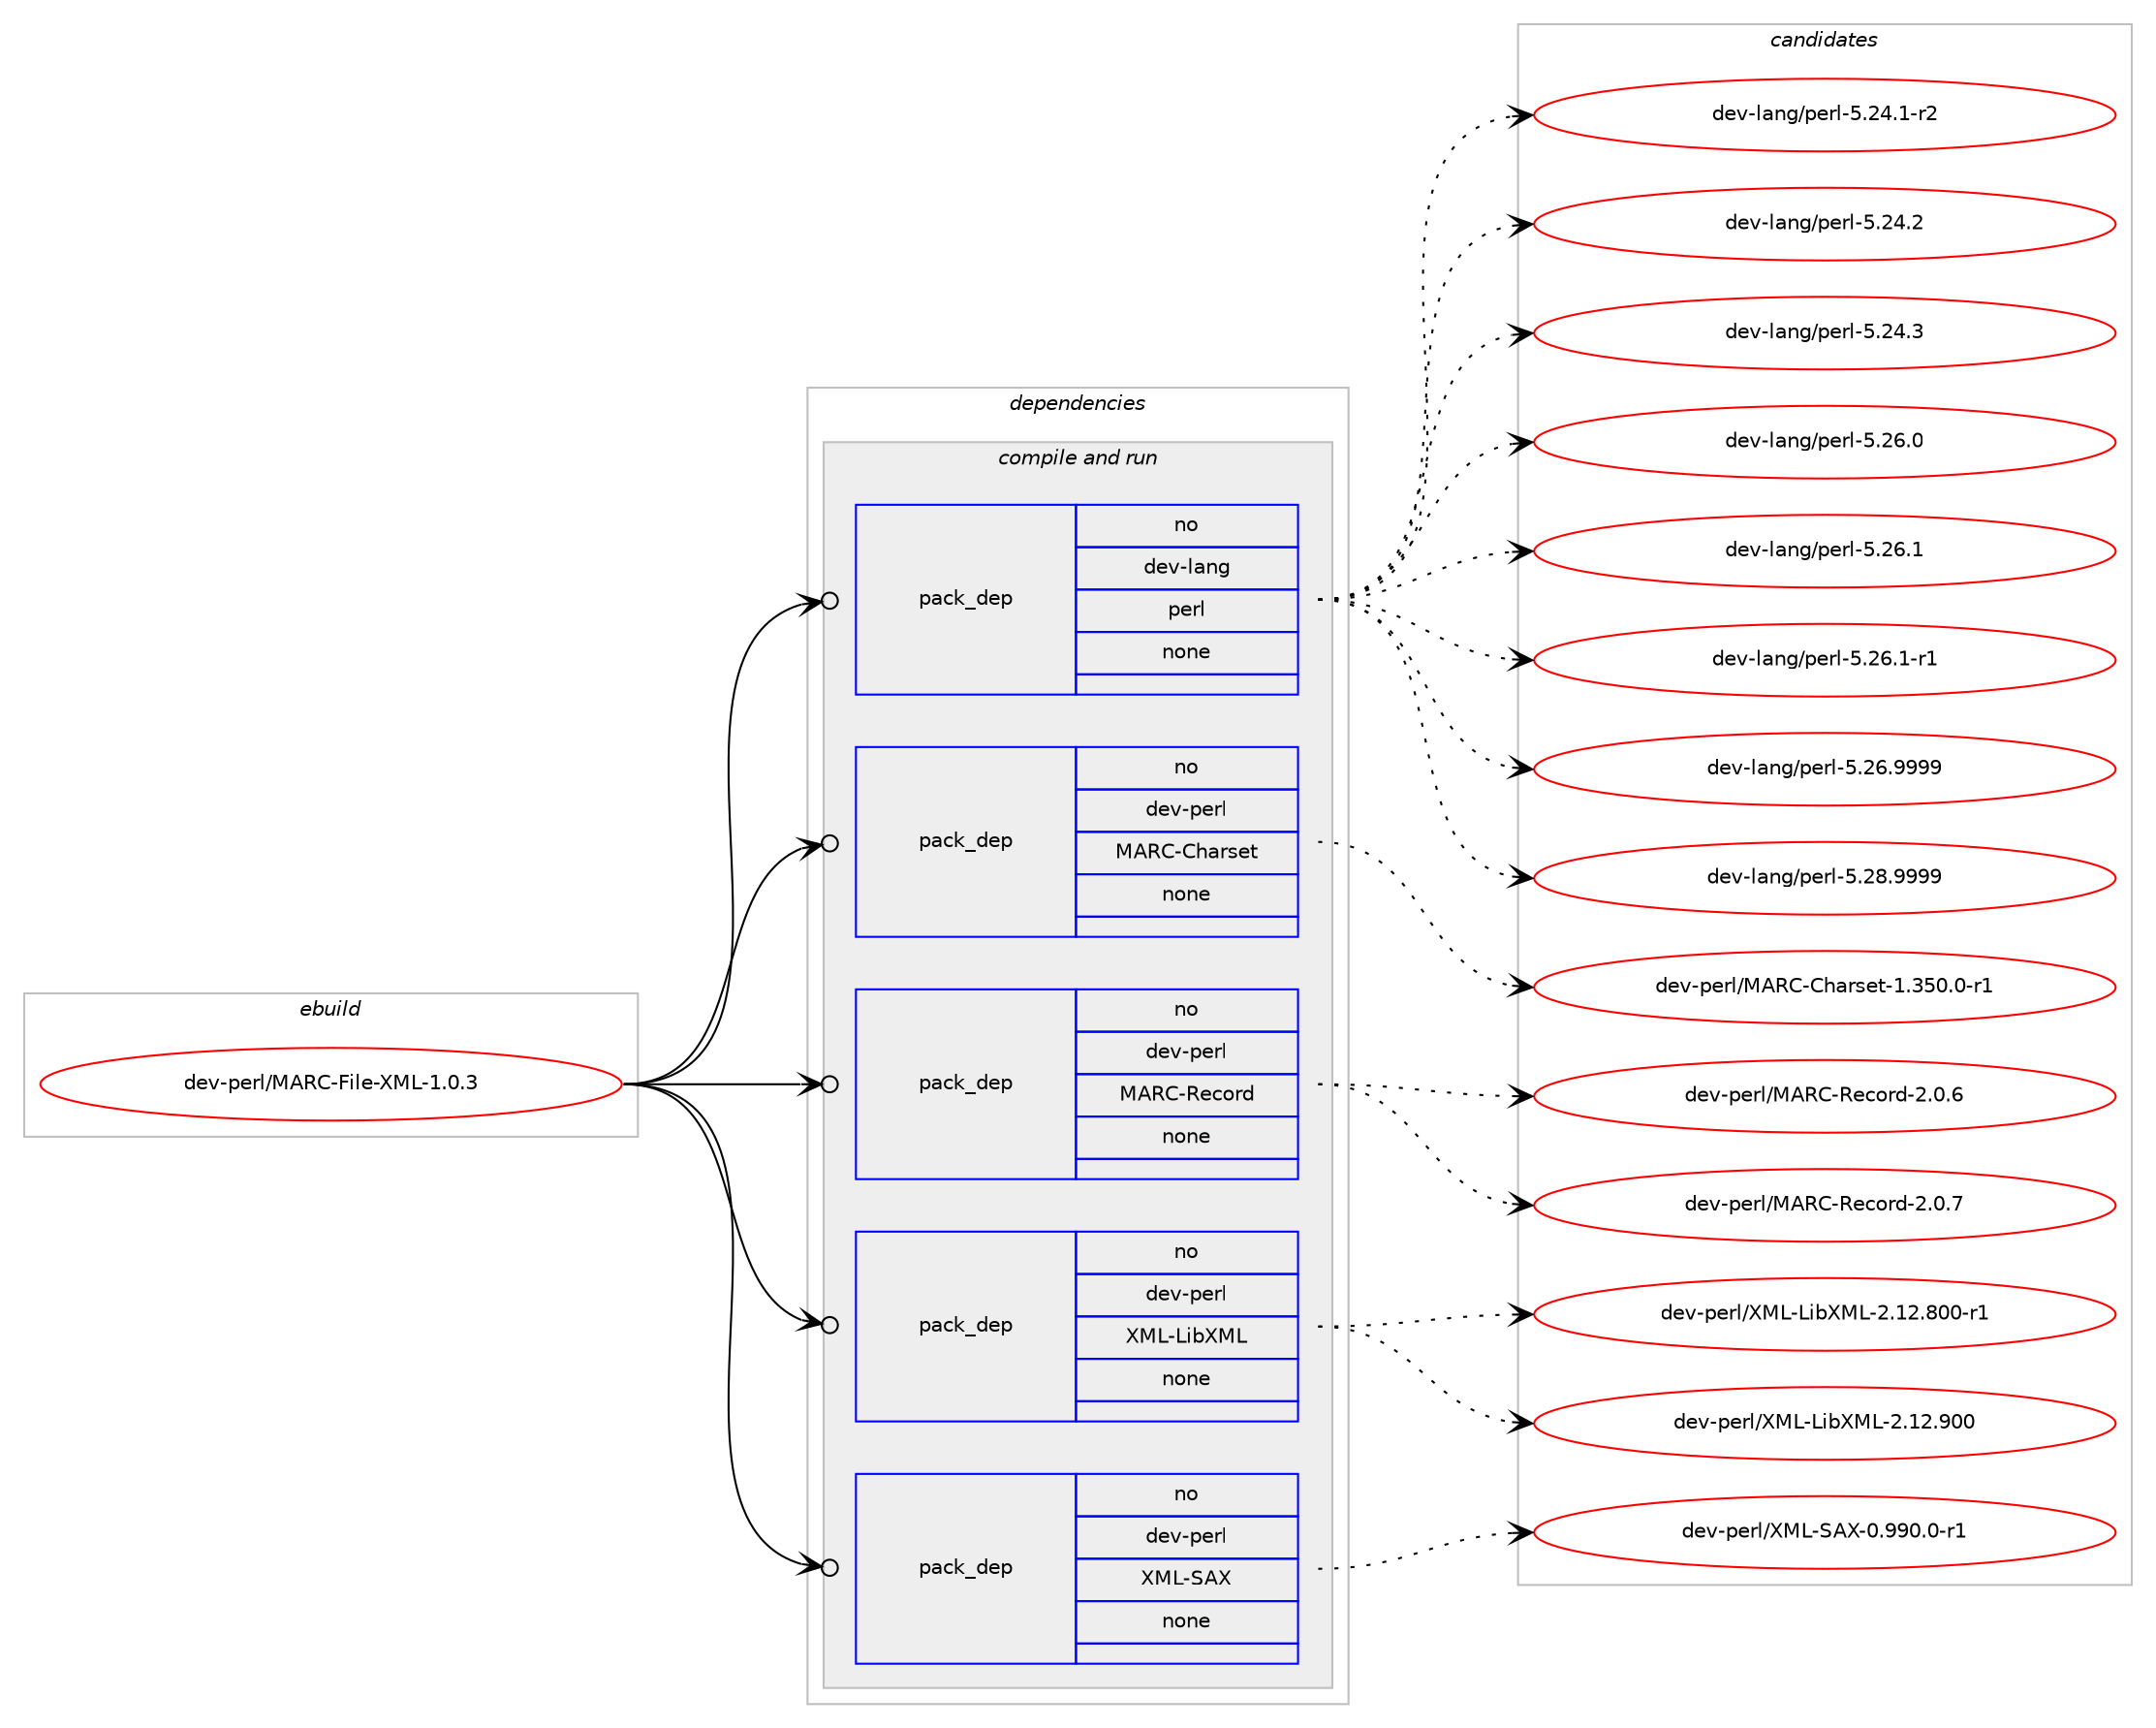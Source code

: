 digraph prolog {

# *************
# Graph options
# *************

newrank=true;
concentrate=true;
compound=true;
graph [rankdir=LR,fontname=Helvetica,fontsize=10,ranksep=1.5];#, ranksep=2.5, nodesep=0.2];
edge  [arrowhead=vee];
node  [fontname=Helvetica,fontsize=10];

# **********
# The ebuild
# **********

subgraph cluster_leftcol {
color=gray;
rank=same;
label=<<i>ebuild</i>>;
id [label="dev-perl/MARC-File-XML-1.0.3", color=red, width=4, href="../dev-perl/MARC-File-XML-1.0.3.svg"];
}

# ****************
# The dependencies
# ****************

subgraph cluster_midcol {
color=gray;
label=<<i>dependencies</i>>;
subgraph cluster_compile {
fillcolor="#eeeeee";
style=filled;
label=<<i>compile</i>>;
}
subgraph cluster_compileandrun {
fillcolor="#eeeeee";
style=filled;
label=<<i>compile and run</i>>;
subgraph pack102090 {
dependency133291 [label=<<TABLE BORDER="0" CELLBORDER="1" CELLSPACING="0" CELLPADDING="4" WIDTH="220"><TR><TD ROWSPAN="6" CELLPADDING="30">pack_dep</TD></TR><TR><TD WIDTH="110">no</TD></TR><TR><TD>dev-lang</TD></TR><TR><TD>perl</TD></TR><TR><TD>none</TD></TR><TR><TD></TD></TR></TABLE>>, shape=none, color=blue];
}
id:e -> dependency133291:w [weight=20,style="solid",arrowhead="odotvee"];
subgraph pack102091 {
dependency133292 [label=<<TABLE BORDER="0" CELLBORDER="1" CELLSPACING="0" CELLPADDING="4" WIDTH="220"><TR><TD ROWSPAN="6" CELLPADDING="30">pack_dep</TD></TR><TR><TD WIDTH="110">no</TD></TR><TR><TD>dev-perl</TD></TR><TR><TD>MARC-Charset</TD></TR><TR><TD>none</TD></TR><TR><TD></TD></TR></TABLE>>, shape=none, color=blue];
}
id:e -> dependency133292:w [weight=20,style="solid",arrowhead="odotvee"];
subgraph pack102092 {
dependency133293 [label=<<TABLE BORDER="0" CELLBORDER="1" CELLSPACING="0" CELLPADDING="4" WIDTH="220"><TR><TD ROWSPAN="6" CELLPADDING="30">pack_dep</TD></TR><TR><TD WIDTH="110">no</TD></TR><TR><TD>dev-perl</TD></TR><TR><TD>MARC-Record</TD></TR><TR><TD>none</TD></TR><TR><TD></TD></TR></TABLE>>, shape=none, color=blue];
}
id:e -> dependency133293:w [weight=20,style="solid",arrowhead="odotvee"];
subgraph pack102093 {
dependency133294 [label=<<TABLE BORDER="0" CELLBORDER="1" CELLSPACING="0" CELLPADDING="4" WIDTH="220"><TR><TD ROWSPAN="6" CELLPADDING="30">pack_dep</TD></TR><TR><TD WIDTH="110">no</TD></TR><TR><TD>dev-perl</TD></TR><TR><TD>XML-LibXML</TD></TR><TR><TD>none</TD></TR><TR><TD></TD></TR></TABLE>>, shape=none, color=blue];
}
id:e -> dependency133294:w [weight=20,style="solid",arrowhead="odotvee"];
subgraph pack102094 {
dependency133295 [label=<<TABLE BORDER="0" CELLBORDER="1" CELLSPACING="0" CELLPADDING="4" WIDTH="220"><TR><TD ROWSPAN="6" CELLPADDING="30">pack_dep</TD></TR><TR><TD WIDTH="110">no</TD></TR><TR><TD>dev-perl</TD></TR><TR><TD>XML-SAX</TD></TR><TR><TD>none</TD></TR><TR><TD></TD></TR></TABLE>>, shape=none, color=blue];
}
id:e -> dependency133295:w [weight=20,style="solid",arrowhead="odotvee"];
}
subgraph cluster_run {
fillcolor="#eeeeee";
style=filled;
label=<<i>run</i>>;
}
}

# **************
# The candidates
# **************

subgraph cluster_choices {
rank=same;
color=gray;
label=<<i>candidates</i>>;

subgraph choice102090 {
color=black;
nodesep=1;
choice100101118451089711010347112101114108455346505246494511450 [label="dev-lang/perl-5.24.1-r2", color=red, width=4,href="../dev-lang/perl-5.24.1-r2.svg"];
choice10010111845108971101034711210111410845534650524650 [label="dev-lang/perl-5.24.2", color=red, width=4,href="../dev-lang/perl-5.24.2.svg"];
choice10010111845108971101034711210111410845534650524651 [label="dev-lang/perl-5.24.3", color=red, width=4,href="../dev-lang/perl-5.24.3.svg"];
choice10010111845108971101034711210111410845534650544648 [label="dev-lang/perl-5.26.0", color=red, width=4,href="../dev-lang/perl-5.26.0.svg"];
choice10010111845108971101034711210111410845534650544649 [label="dev-lang/perl-5.26.1", color=red, width=4,href="../dev-lang/perl-5.26.1.svg"];
choice100101118451089711010347112101114108455346505446494511449 [label="dev-lang/perl-5.26.1-r1", color=red, width=4,href="../dev-lang/perl-5.26.1-r1.svg"];
choice10010111845108971101034711210111410845534650544657575757 [label="dev-lang/perl-5.26.9999", color=red, width=4,href="../dev-lang/perl-5.26.9999.svg"];
choice10010111845108971101034711210111410845534650564657575757 [label="dev-lang/perl-5.28.9999", color=red, width=4,href="../dev-lang/perl-5.28.9999.svg"];
dependency133291:e -> choice100101118451089711010347112101114108455346505246494511450:w [style=dotted,weight="100"];
dependency133291:e -> choice10010111845108971101034711210111410845534650524650:w [style=dotted,weight="100"];
dependency133291:e -> choice10010111845108971101034711210111410845534650524651:w [style=dotted,weight="100"];
dependency133291:e -> choice10010111845108971101034711210111410845534650544648:w [style=dotted,weight="100"];
dependency133291:e -> choice10010111845108971101034711210111410845534650544649:w [style=dotted,weight="100"];
dependency133291:e -> choice100101118451089711010347112101114108455346505446494511449:w [style=dotted,weight="100"];
dependency133291:e -> choice10010111845108971101034711210111410845534650544657575757:w [style=dotted,weight="100"];
dependency133291:e -> choice10010111845108971101034711210111410845534650564657575757:w [style=dotted,weight="100"];
}
subgraph choice102091 {
color=black;
nodesep=1;
choice10010111845112101114108477765826745671049711411510111645494651534846484511449 [label="dev-perl/MARC-Charset-1.350.0-r1", color=red, width=4,href="../dev-perl/MARC-Charset-1.350.0-r1.svg"];
dependency133292:e -> choice10010111845112101114108477765826745671049711411510111645494651534846484511449:w [style=dotted,weight="100"];
}
subgraph choice102092 {
color=black;
nodesep=1;
choice100101118451121011141084777658267458210199111114100455046484654 [label="dev-perl/MARC-Record-2.0.6", color=red, width=4,href="../dev-perl/MARC-Record-2.0.6.svg"];
choice100101118451121011141084777658267458210199111114100455046484655 [label="dev-perl/MARC-Record-2.0.7", color=red, width=4,href="../dev-perl/MARC-Record-2.0.7.svg"];
dependency133293:e -> choice100101118451121011141084777658267458210199111114100455046484654:w [style=dotted,weight="100"];
dependency133293:e -> choice100101118451121011141084777658267458210199111114100455046484655:w [style=dotted,weight="100"];
}
subgraph choice102093 {
color=black;
nodesep=1;
choice10010111845112101114108478877764576105988877764550464950465648484511449 [label="dev-perl/XML-LibXML-2.12.800-r1", color=red, width=4,href="../dev-perl/XML-LibXML-2.12.800-r1.svg"];
choice1001011184511210111410847887776457610598887776455046495046574848 [label="dev-perl/XML-LibXML-2.12.900", color=red, width=4,href="../dev-perl/XML-LibXML-2.12.900.svg"];
dependency133294:e -> choice10010111845112101114108478877764576105988877764550464950465648484511449:w [style=dotted,weight="100"];
dependency133294:e -> choice1001011184511210111410847887776457610598887776455046495046574848:w [style=dotted,weight="100"];
}
subgraph choice102094 {
color=black;
nodesep=1;
choice10010111845112101114108478877764583658845484657574846484511449 [label="dev-perl/XML-SAX-0.990.0-r1", color=red, width=4,href="../dev-perl/XML-SAX-0.990.0-r1.svg"];
dependency133295:e -> choice10010111845112101114108478877764583658845484657574846484511449:w [style=dotted,weight="100"];
}
}

}
